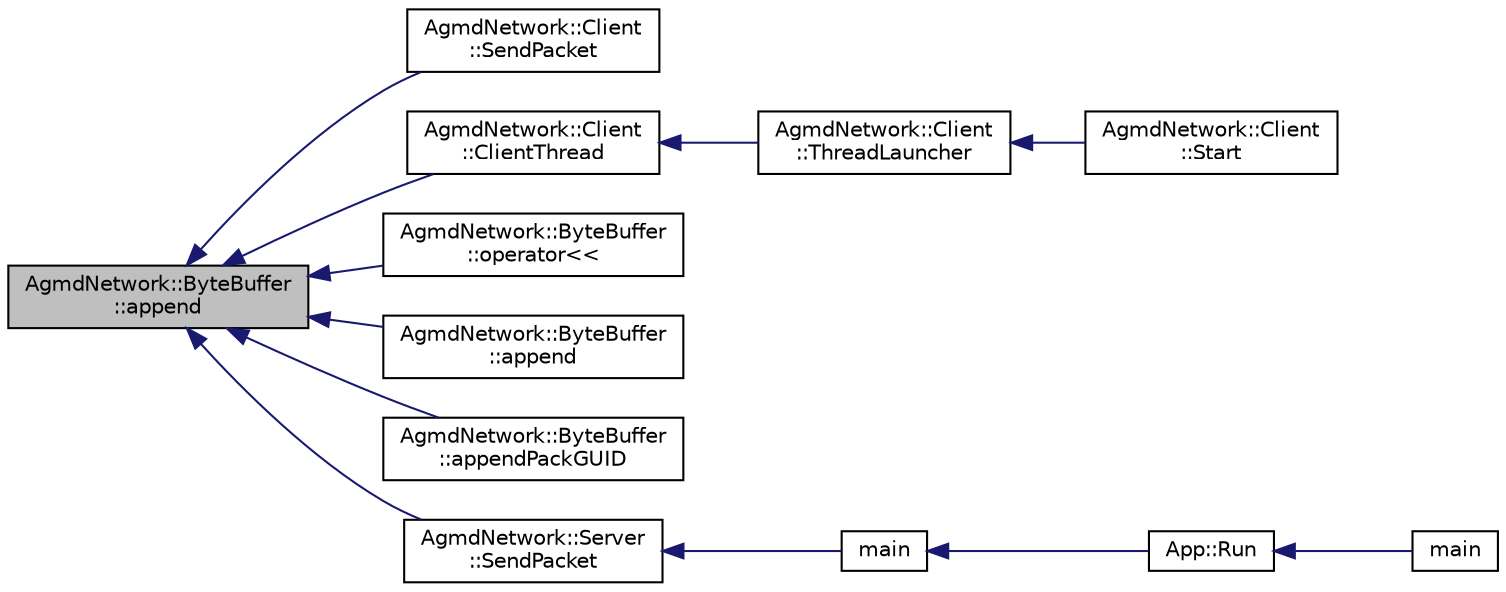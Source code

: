 digraph "AgmdNetwork::ByteBuffer::append"
{
  edge [fontname="Helvetica",fontsize="10",labelfontname="Helvetica",labelfontsize="10"];
  node [fontname="Helvetica",fontsize="10",shape=record];
  rankdir="LR";
  Node1 [label="AgmdNetwork::ByteBuffer\l::append",height=0.2,width=0.4,color="black", fillcolor="grey75", style="filled" fontcolor="black"];
  Node1 -> Node2 [dir="back",color="midnightblue",fontsize="10",style="solid",fontname="Helvetica"];
  Node2 [label="AgmdNetwork::Client\l::SendPacket",height=0.2,width=0.4,color="black", fillcolor="white", style="filled",URL="$class_agmd_network_1_1_client.html#aec350453a69e976c506b0728c5a5ff57"];
  Node1 -> Node3 [dir="back",color="midnightblue",fontsize="10",style="solid",fontname="Helvetica"];
  Node3 [label="AgmdNetwork::Client\l::ClientThread",height=0.2,width=0.4,color="black", fillcolor="white", style="filled",URL="$class_agmd_network_1_1_client.html#a27232ac76253415cf3efce3053da082f"];
  Node3 -> Node4 [dir="back",color="midnightblue",fontsize="10",style="solid",fontname="Helvetica"];
  Node4 [label="AgmdNetwork::Client\l::ThreadLauncher",height=0.2,width=0.4,color="black", fillcolor="white", style="filled",URL="$class_agmd_network_1_1_client.html#ac617a67a113b31d50b2cd323420dd21f"];
  Node4 -> Node5 [dir="back",color="midnightblue",fontsize="10",style="solid",fontname="Helvetica"];
  Node5 [label="AgmdNetwork::Client\l::Start",height=0.2,width=0.4,color="black", fillcolor="white", style="filled",URL="$class_agmd_network_1_1_client.html#ac53f3137f4fe9e06003dacea520cfb96"];
  Node1 -> Node6 [dir="back",color="midnightblue",fontsize="10",style="solid",fontname="Helvetica"];
  Node6 [label="AgmdNetwork::ByteBuffer\l::operator\<\<",height=0.2,width=0.4,color="black", fillcolor="white", style="filled",URL="$class_agmd_network_1_1_byte_buffer.html#a86a02a642d6850baf5acf48940ec5264"];
  Node1 -> Node7 [dir="back",color="midnightblue",fontsize="10",style="solid",fontname="Helvetica"];
  Node7 [label="AgmdNetwork::ByteBuffer\l::append",height=0.2,width=0.4,color="black", fillcolor="white", style="filled",URL="$class_agmd_network_1_1_byte_buffer.html#ae2d656c131f1102ad830efe9673616bc"];
  Node1 -> Node8 [dir="back",color="midnightblue",fontsize="10",style="solid",fontname="Helvetica"];
  Node8 [label="AgmdNetwork::ByteBuffer\l::appendPackGUID",height=0.2,width=0.4,color="black", fillcolor="white", style="filled",URL="$class_agmd_network_1_1_byte_buffer.html#a8e22884ecb579bcc4631d144b546bca0"];
  Node1 -> Node9 [dir="back",color="midnightblue",fontsize="10",style="solid",fontname="Helvetica"];
  Node9 [label="AgmdNetwork::Server\l::SendPacket",height=0.2,width=0.4,color="black", fillcolor="white", style="filled",URL="$class_agmd_network_1_1_server.html#a7144d57c804d9a4aa5dae4d83011d1b0"];
  Node9 -> Node10 [dir="back",color="midnightblue",fontsize="10",style="solid",fontname="Helvetica"];
  Node10 [label="main",height=0.2,width=0.4,color="black", fillcolor="white", style="filled",URL="$_agmd_server_2main_8cpp.html#a3c04138a5bfe5d72780bb7e82a18e627"];
  Node10 -> Node11 [dir="back",color="midnightblue",fontsize="10",style="solid",fontname="Helvetica"];
  Node11 [label="App::Run",height=0.2,width=0.4,color="black", fillcolor="white", style="filled",URL="$class_app.html#a92c5c3d8799fe937ea0179b4efb1f4d3"];
  Node11 -> Node12 [dir="back",color="midnightblue",fontsize="10",style="solid",fontname="Helvetica"];
  Node12 [label="main",height=0.2,width=0.4,color="black", fillcolor="white", style="filled",URL="$_demo_2main_8cpp.html#a3c04138a5bfe5d72780bb7e82a18e627"];
}

